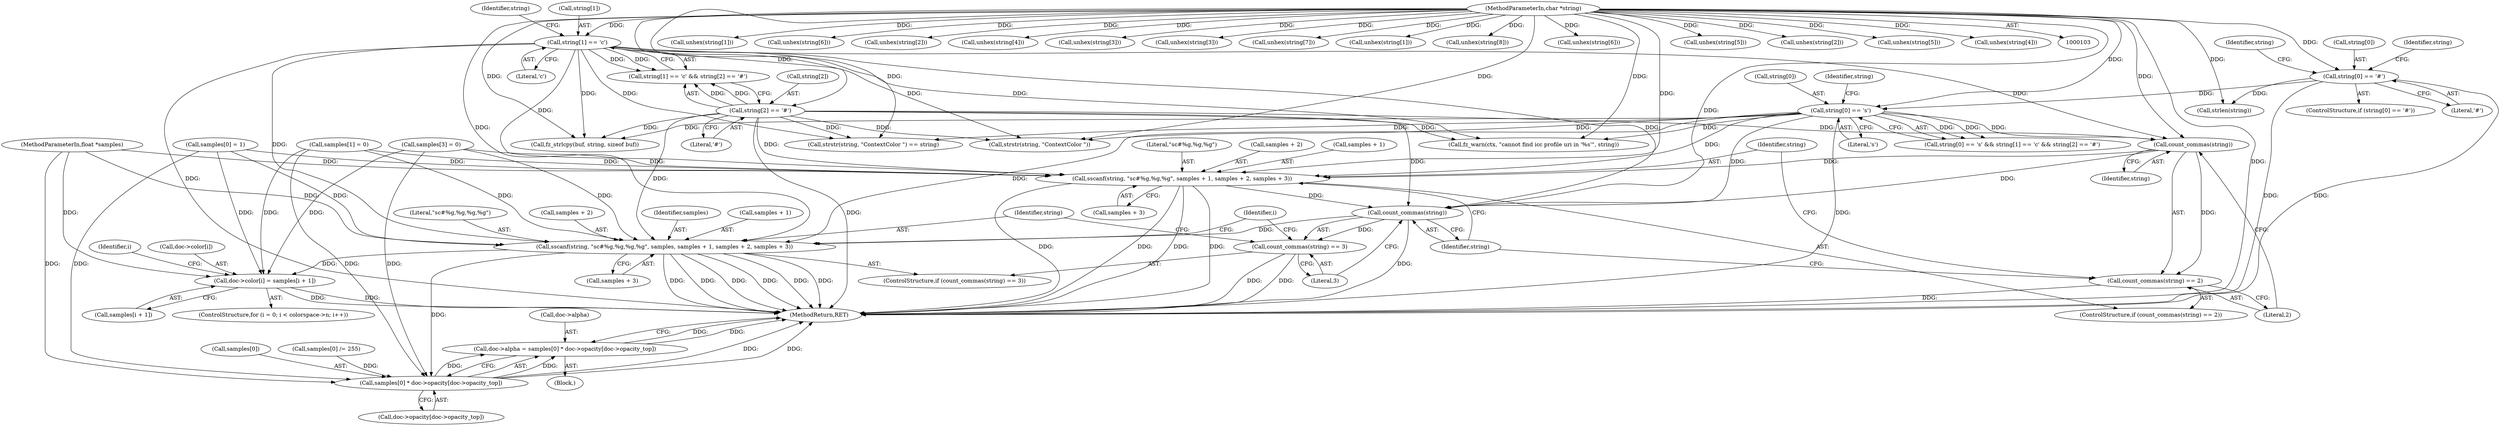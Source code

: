 digraph "0_ghostscript_60dabde18d7fe12b19da8b509bdfee9cc886aafc_0@pointer" {
"1000308" [label="(Call,count_commas(string))"];
"1000289" [label="(Call,string[0] == 's')"];
"1000142" [label="(Call,string[0] == '#')"];
"1000106" [label="(MethodParameterIn,char *string)"];
"1000295" [label="(Call,string[1] == 'c')"];
"1000300" [label="(Call,string[2] == '#')"];
"1000307" [label="(Call,count_commas(string) == 2)"];
"1000311" [label="(Call,sscanf(string, \"sc#%g,%g,%g\", samples + 1, samples + 2, samples + 3))"];
"1000325" [label="(Call,count_commas(string))"];
"1000324" [label="(Call,count_commas(string) == 3)"];
"1000328" [label="(Call,sscanf(string, \"sc#%g,%g,%g,%g\", samples, samples + 1, samples + 2, samples + 3))"];
"1000511" [label="(Call,doc->color[i] = samples[i + 1])"];
"1000526" [label="(Call,samples[0] * doc->opacity[doc->opacity_top])"];
"1000522" [label="(Call,doc->alpha = samples[0] * doc->opacity[doc->opacity_top])"];
"1000306" [label="(ControlStructure,if (count_commas(string) == 2))"];
"1000160" [label="(Call,unhex(string[1]))"];
"1000301" [label="(Call,string[2])"];
"1000195" [label="(Call,unhex(string[6]))"];
"1000349" [label="(Call,fz_strlcpy(buf, string, sizeof buf))"];
"1000126" [label="(Call,samples[0] = 1)"];
"1000330" [label="(Literal,\"sc#%g,%g,%g,%g\")"];
"1000151" [label="(Identifier,string)"];
"1000502" [label="(Identifier,i)"];
"1000343" [label="(Call,strstr(string, \"ContextColor \") == string)"];
"1000313" [label="(Literal,\"sc#%g,%g,%g\")"];
"1000517" [label="(Call,samples[i + 1])"];
"1000527" [label="(Call,samples[0])"];
"1000294" [label="(Call,string[1] == 'c' && string[2] == '#')"];
"1000511" [label="(Call,doc->color[i] = samples[i + 1])"];
"1000329" [label="(Identifier,string)"];
"1000296" [label="(Call,string[1])"];
"1000290" [label="(Call,string[0])"];
"1000317" [label="(Call,samples + 2)"];
"1000522" [label="(Call,doc->alpha = samples[0] * doc->opacity[doc->opacity_top])"];
"1000510" [label="(Identifier,i)"];
"1000326" [label="(Identifier,string)"];
"1000232" [label="(Call,unhex(string[2]))"];
"1000335" [label="(Call,samples + 2)"];
"1000106" [label="(MethodParameterIn,char *string)"];
"1000291" [label="(Identifier,string)"];
"1000146" [label="(Literal,'#')"];
"1000180" [label="(Call,unhex(string[4]))"];
"1000310" [label="(Literal,2)"];
"1000299" [label="(Literal,'c')"];
"1000324" [label="(Call,count_commas(string) == 3)"];
"1000512" [label="(Call,doc->color[i])"];
"1000314" [label="(Call,samples + 1)"];
"1000266" [label="(Call,samples[0] /= 255)"];
"1000242" [label="(Call,unhex(string[3]))"];
"1000325" [label="(Call,count_commas(string))"];
"1000175" [label="(Call,unhex(string[3]))"];
"1000308" [label="(Call,count_commas(string))"];
"1000131" [label="(Call,samples[1] = 0)"];
"1000304" [label="(Literal,'#')"];
"1000205" [label="(Call,unhex(string[7]))"];
"1000150" [label="(Call,strlen(string))"];
"1000323" [label="(ControlStructure,if (count_commas(string) == 3))"];
"1000136" [label="(Call,samples[3] = 0)"];
"1000227" [label="(Call,unhex(string[1]))"];
"1000307" [label="(Call,count_commas(string) == 2)"];
"1000526" [label="(Call,samples[0] * doc->opacity[doc->opacity_top])"];
"1000210" [label="(Call,unhex(string[8]))"];
"1000312" [label="(Identifier,string)"];
"1000311" [label="(Call,sscanf(string, \"sc#%g,%g,%g\", samples + 1, samples + 2, samples + 3))"];
"1000537" [label="(MethodReturn,RET)"];
"1000142" [label="(Call,string[0] == '#')"];
"1000262" [label="(Call,unhex(string[6]))"];
"1000344" [label="(Call,strstr(string, \"ContextColor \"))"];
"1000338" [label="(Call,samples + 3)"];
"1000109" [label="(Block,)"];
"1000108" [label="(MethodParameterIn,float *samples)"];
"1000320" [label="(Call,samples + 3)"];
"1000141" [label="(ControlStructure,if (string[0] == '#'))"];
"1000368" [label="(Call,fz_warn(ctx, \"cannot find icc profile uri in '%s'\", string))"];
"1000302" [label="(Identifier,string)"];
"1000297" [label="(Identifier,string)"];
"1000500" [label="(ControlStructure,for (i = 0; i < colorspace->n; i++))"];
"1000257" [label="(Call,unhex(string[5]))"];
"1000328" [label="(Call,sscanf(string, \"sc#%g,%g,%g,%g\", samples, samples + 1, samples + 2, samples + 3))"];
"1000165" [label="(Call,unhex(string[2]))"];
"1000143" [label="(Call,string[0])"];
"1000530" [label="(Call,doc->opacity[doc->opacity_top])"];
"1000523" [label="(Call,doc->alpha)"];
"1000309" [label="(Identifier,string)"];
"1000295" [label="(Call,string[1] == 'c')"];
"1000300" [label="(Call,string[2] == '#')"];
"1000293" [label="(Literal,'s')"];
"1000327" [label="(Literal,3)"];
"1000190" [label="(Call,unhex(string[5]))"];
"1000331" [label="(Identifier,samples)"];
"1000247" [label="(Call,unhex(string[4]))"];
"1000332" [label="(Call,samples + 1)"];
"1000288" [label="(Call,string[0] == 's' && string[1] == 'c' && string[2] == '#')"];
"1000289" [label="(Call,string[0] == 's')"];
"1000308" -> "1000307"  [label="AST: "];
"1000308" -> "1000309"  [label="CFG: "];
"1000309" -> "1000308"  [label="AST: "];
"1000310" -> "1000308"  [label="CFG: "];
"1000308" -> "1000307"  [label="DDG: "];
"1000289" -> "1000308"  [label="DDG: "];
"1000295" -> "1000308"  [label="DDG: "];
"1000300" -> "1000308"  [label="DDG: "];
"1000106" -> "1000308"  [label="DDG: "];
"1000308" -> "1000311"  [label="DDG: "];
"1000308" -> "1000325"  [label="DDG: "];
"1000289" -> "1000288"  [label="AST: "];
"1000289" -> "1000293"  [label="CFG: "];
"1000290" -> "1000289"  [label="AST: "];
"1000293" -> "1000289"  [label="AST: "];
"1000297" -> "1000289"  [label="CFG: "];
"1000288" -> "1000289"  [label="CFG: "];
"1000289" -> "1000537"  [label="DDG: "];
"1000289" -> "1000288"  [label="DDG: "];
"1000289" -> "1000288"  [label="DDG: "];
"1000142" -> "1000289"  [label="DDG: "];
"1000106" -> "1000289"  [label="DDG: "];
"1000289" -> "1000311"  [label="DDG: "];
"1000289" -> "1000325"  [label="DDG: "];
"1000289" -> "1000328"  [label="DDG: "];
"1000289" -> "1000344"  [label="DDG: "];
"1000289" -> "1000343"  [label="DDG: "];
"1000289" -> "1000349"  [label="DDG: "];
"1000289" -> "1000368"  [label="DDG: "];
"1000142" -> "1000141"  [label="AST: "];
"1000142" -> "1000146"  [label="CFG: "];
"1000143" -> "1000142"  [label="AST: "];
"1000146" -> "1000142"  [label="AST: "];
"1000151" -> "1000142"  [label="CFG: "];
"1000291" -> "1000142"  [label="CFG: "];
"1000142" -> "1000537"  [label="DDG: "];
"1000142" -> "1000537"  [label="DDG: "];
"1000106" -> "1000142"  [label="DDG: "];
"1000142" -> "1000150"  [label="DDG: "];
"1000106" -> "1000103"  [label="AST: "];
"1000106" -> "1000537"  [label="DDG: "];
"1000106" -> "1000150"  [label="DDG: "];
"1000106" -> "1000160"  [label="DDG: "];
"1000106" -> "1000165"  [label="DDG: "];
"1000106" -> "1000175"  [label="DDG: "];
"1000106" -> "1000180"  [label="DDG: "];
"1000106" -> "1000190"  [label="DDG: "];
"1000106" -> "1000195"  [label="DDG: "];
"1000106" -> "1000205"  [label="DDG: "];
"1000106" -> "1000210"  [label="DDG: "];
"1000106" -> "1000227"  [label="DDG: "];
"1000106" -> "1000232"  [label="DDG: "];
"1000106" -> "1000242"  [label="DDG: "];
"1000106" -> "1000247"  [label="DDG: "];
"1000106" -> "1000257"  [label="DDG: "];
"1000106" -> "1000262"  [label="DDG: "];
"1000106" -> "1000295"  [label="DDG: "];
"1000106" -> "1000300"  [label="DDG: "];
"1000106" -> "1000311"  [label="DDG: "];
"1000106" -> "1000325"  [label="DDG: "];
"1000106" -> "1000328"  [label="DDG: "];
"1000106" -> "1000344"  [label="DDG: "];
"1000106" -> "1000343"  [label="DDG: "];
"1000106" -> "1000349"  [label="DDG: "];
"1000106" -> "1000368"  [label="DDG: "];
"1000295" -> "1000294"  [label="AST: "];
"1000295" -> "1000299"  [label="CFG: "];
"1000296" -> "1000295"  [label="AST: "];
"1000299" -> "1000295"  [label="AST: "];
"1000302" -> "1000295"  [label="CFG: "];
"1000294" -> "1000295"  [label="CFG: "];
"1000295" -> "1000537"  [label="DDG: "];
"1000295" -> "1000294"  [label="DDG: "];
"1000295" -> "1000294"  [label="DDG: "];
"1000295" -> "1000311"  [label="DDG: "];
"1000295" -> "1000325"  [label="DDG: "];
"1000295" -> "1000328"  [label="DDG: "];
"1000295" -> "1000344"  [label="DDG: "];
"1000295" -> "1000343"  [label="DDG: "];
"1000295" -> "1000349"  [label="DDG: "];
"1000295" -> "1000368"  [label="DDG: "];
"1000300" -> "1000294"  [label="AST: "];
"1000300" -> "1000304"  [label="CFG: "];
"1000301" -> "1000300"  [label="AST: "];
"1000304" -> "1000300"  [label="AST: "];
"1000294" -> "1000300"  [label="CFG: "];
"1000300" -> "1000537"  [label="DDG: "];
"1000300" -> "1000294"  [label="DDG: "];
"1000300" -> "1000294"  [label="DDG: "];
"1000300" -> "1000311"  [label="DDG: "];
"1000300" -> "1000325"  [label="DDG: "];
"1000300" -> "1000328"  [label="DDG: "];
"1000300" -> "1000344"  [label="DDG: "];
"1000300" -> "1000343"  [label="DDG: "];
"1000300" -> "1000349"  [label="DDG: "];
"1000300" -> "1000368"  [label="DDG: "];
"1000307" -> "1000306"  [label="AST: "];
"1000307" -> "1000310"  [label="CFG: "];
"1000310" -> "1000307"  [label="AST: "];
"1000312" -> "1000307"  [label="CFG: "];
"1000326" -> "1000307"  [label="CFG: "];
"1000307" -> "1000537"  [label="DDG: "];
"1000311" -> "1000306"  [label="AST: "];
"1000311" -> "1000320"  [label="CFG: "];
"1000312" -> "1000311"  [label="AST: "];
"1000313" -> "1000311"  [label="AST: "];
"1000314" -> "1000311"  [label="AST: "];
"1000317" -> "1000311"  [label="AST: "];
"1000320" -> "1000311"  [label="AST: "];
"1000326" -> "1000311"  [label="CFG: "];
"1000311" -> "1000537"  [label="DDG: "];
"1000311" -> "1000537"  [label="DDG: "];
"1000311" -> "1000537"  [label="DDG: "];
"1000311" -> "1000537"  [label="DDG: "];
"1000131" -> "1000311"  [label="DDG: "];
"1000126" -> "1000311"  [label="DDG: "];
"1000136" -> "1000311"  [label="DDG: "];
"1000108" -> "1000311"  [label="DDG: "];
"1000311" -> "1000325"  [label="DDG: "];
"1000325" -> "1000324"  [label="AST: "];
"1000325" -> "1000326"  [label="CFG: "];
"1000326" -> "1000325"  [label="AST: "];
"1000327" -> "1000325"  [label="CFG: "];
"1000325" -> "1000537"  [label="DDG: "];
"1000325" -> "1000324"  [label="DDG: "];
"1000325" -> "1000328"  [label="DDG: "];
"1000324" -> "1000323"  [label="AST: "];
"1000324" -> "1000327"  [label="CFG: "];
"1000327" -> "1000324"  [label="AST: "];
"1000329" -> "1000324"  [label="CFG: "];
"1000502" -> "1000324"  [label="CFG: "];
"1000324" -> "1000537"  [label="DDG: "];
"1000324" -> "1000537"  [label="DDG: "];
"1000328" -> "1000323"  [label="AST: "];
"1000328" -> "1000338"  [label="CFG: "];
"1000329" -> "1000328"  [label="AST: "];
"1000330" -> "1000328"  [label="AST: "];
"1000331" -> "1000328"  [label="AST: "];
"1000332" -> "1000328"  [label="AST: "];
"1000335" -> "1000328"  [label="AST: "];
"1000338" -> "1000328"  [label="AST: "];
"1000502" -> "1000328"  [label="CFG: "];
"1000328" -> "1000537"  [label="DDG: "];
"1000328" -> "1000537"  [label="DDG: "];
"1000328" -> "1000537"  [label="DDG: "];
"1000328" -> "1000537"  [label="DDG: "];
"1000328" -> "1000537"  [label="DDG: "];
"1000328" -> "1000537"  [label="DDG: "];
"1000131" -> "1000328"  [label="DDG: "];
"1000126" -> "1000328"  [label="DDG: "];
"1000136" -> "1000328"  [label="DDG: "];
"1000108" -> "1000328"  [label="DDG: "];
"1000328" -> "1000511"  [label="DDG: "];
"1000328" -> "1000526"  [label="DDG: "];
"1000511" -> "1000500"  [label="AST: "];
"1000511" -> "1000517"  [label="CFG: "];
"1000512" -> "1000511"  [label="AST: "];
"1000517" -> "1000511"  [label="AST: "];
"1000510" -> "1000511"  [label="CFG: "];
"1000511" -> "1000537"  [label="DDG: "];
"1000511" -> "1000537"  [label="DDG: "];
"1000108" -> "1000511"  [label="DDG: "];
"1000131" -> "1000511"  [label="DDG: "];
"1000126" -> "1000511"  [label="DDG: "];
"1000136" -> "1000511"  [label="DDG: "];
"1000526" -> "1000522"  [label="AST: "];
"1000526" -> "1000530"  [label="CFG: "];
"1000527" -> "1000526"  [label="AST: "];
"1000530" -> "1000526"  [label="AST: "];
"1000522" -> "1000526"  [label="CFG: "];
"1000526" -> "1000537"  [label="DDG: "];
"1000526" -> "1000537"  [label="DDG: "];
"1000526" -> "1000522"  [label="DDG: "];
"1000526" -> "1000522"  [label="DDG: "];
"1000266" -> "1000526"  [label="DDG: "];
"1000126" -> "1000526"  [label="DDG: "];
"1000108" -> "1000526"  [label="DDG: "];
"1000131" -> "1000526"  [label="DDG: "];
"1000136" -> "1000526"  [label="DDG: "];
"1000522" -> "1000109"  [label="AST: "];
"1000523" -> "1000522"  [label="AST: "];
"1000537" -> "1000522"  [label="CFG: "];
"1000522" -> "1000537"  [label="DDG: "];
"1000522" -> "1000537"  [label="DDG: "];
}
